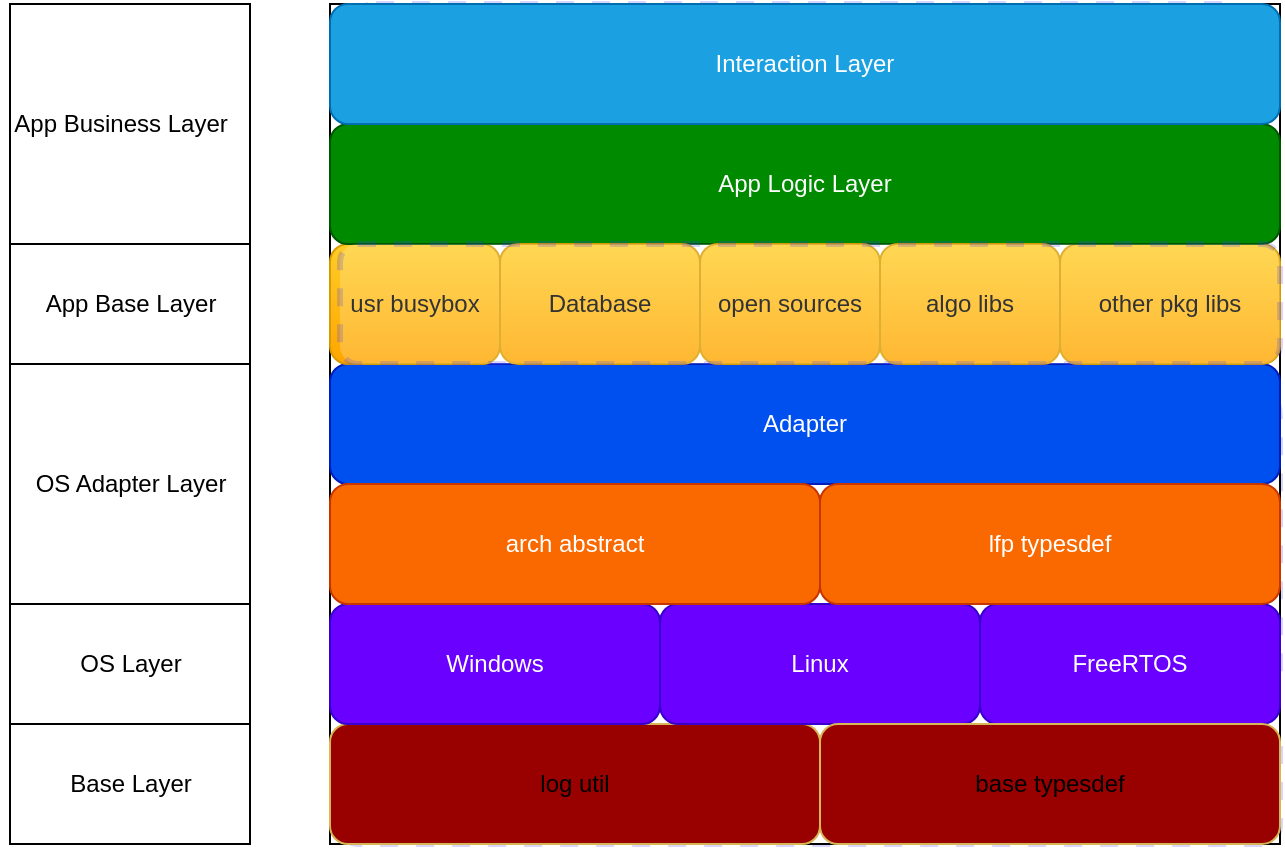 <mxfile>
    <diagram id="prtHgNgQTEPvFCAcTncT" name="lfp分层架构模型">
        <mxGraphModel dx="690" dy="567" grid="1" gridSize="10" guides="1" tooltips="1" connect="1" arrows="1" fold="1" page="1" pageScale="1" pageWidth="827" pageHeight="1169" math="0" shadow="0">
            <root>
                <mxCell id="0"/>
                <mxCell id="1" parent="0"/>
                <mxCell id="9" value="" style="rounded=0;whiteSpace=wrap;html=1;" vertex="1" parent="1">
                    <mxGeometry x="15" y="420" width="120" height="60" as="geometry"/>
                </mxCell>
                <mxCell id="8" value="" style="rounded=0;whiteSpace=wrap;html=1;" vertex="1" parent="1">
                    <mxGeometry x="15" y="360" width="120" height="60" as="geometry"/>
                </mxCell>
                <mxCell id="7" value="" style="rounded=0;whiteSpace=wrap;html=1;" vertex="1" parent="1">
                    <mxGeometry x="15" y="240" width="120" height="120" as="geometry"/>
                </mxCell>
                <mxCell id="6" value="" style="rounded=0;whiteSpace=wrap;html=1;" vertex="1" parent="1">
                    <mxGeometry x="15" y="180" width="120" height="60" as="geometry"/>
                </mxCell>
                <mxCell id="4" value="" style="rounded=0;whiteSpace=wrap;html=1;" vertex="1" parent="1">
                    <mxGeometry x="15" y="60" width="120" height="120" as="geometry"/>
                </mxCell>
                <mxCell id="3" value="" style="rounded=1;whiteSpace=wrap;html=1;fillColor=#FFFFFF;gradientColor=none;strokeColor=#3333FF;glass=0;shadow=0;dashed=1;strokeWidth=3;opacity=20;sketch=0;" parent="1" vertex="1">
                    <mxGeometry x="180" y="420" width="470" height="60" as="geometry"/>
                </mxCell>
                <mxCell id="oXCx3Dy2HLtcAyEhfrtt-32" value="" style="rounded=1;whiteSpace=wrap;html=1;glass=0;strokeColor=#3333FF;fillColor=#FFFFFF;shadow=0;dashed=1;strokeWidth=3;opacity=20;sketch=0;" parent="1" vertex="1">
                    <mxGeometry x="180" y="60" width="460" height="120" as="geometry"/>
                </mxCell>
                <mxCell id="MDLoCWVaZmRfnwVIIUqQ-4" value="" style="rounded=1;whiteSpace=wrap;html=1;glass=0;strokeColor=#3333FF;fillColor=#FFFFFF;shadow=0;dashed=1;strokeWidth=3;opacity=20;sketch=0;" parent="1" vertex="1">
                    <mxGeometry x="180" y="240" width="470" height="180" as="geometry"/>
                </mxCell>
                <mxCell id="oXCx3Dy2HLtcAyEhfrtt-2" value="" style="rounded=0;whiteSpace=wrap;html=1;" parent="1" vertex="1">
                    <mxGeometry x="175" y="60" width="475" height="420" as="geometry"/>
                </mxCell>
                <mxCell id="oXCx3Dy2HLtcAyEhfrtt-4" value="" style="endArrow=none;dashed=1;html=1;strokeWidth=2;" parent="1" edge="1">
                    <mxGeometry width="50" height="50" relative="1" as="geometry">
                        <mxPoint x="535" y="310" as="sourcePoint"/>
                        <mxPoint x="535" y="310" as="targetPoint"/>
                    </mxGeometry>
                </mxCell>
                <mxCell id="oXCx3Dy2HLtcAyEhfrtt-6" value="log util" style="rounded=1;whiteSpace=wrap;html=1;glass=0;fillColor=#990000;strokeColor=#d6b656;" parent="1" vertex="1">
                    <mxGeometry x="175" y="420" width="245" height="60" as="geometry"/>
                </mxCell>
                <mxCell id="oXCx3Dy2HLtcAyEhfrtt-13" value="Base Layer" style="text;html=1;align=center;verticalAlign=middle;resizable=0;points=[];autosize=1;" parent="1" vertex="1">
                    <mxGeometry x="35" y="440" width="80" height="20" as="geometry"/>
                </mxCell>
                <mxCell id="oXCx3Dy2HLtcAyEhfrtt-20" value="Windows" style="rounded=1;whiteSpace=wrap;html=1;glass=0;fillColor=#6a00ff;strokeColor=#3700CC;fontColor=#ffffff;" parent="1" vertex="1">
                    <mxGeometry x="175" y="360" width="165" height="60" as="geometry"/>
                </mxCell>
                <mxCell id="oXCx3Dy2HLtcAyEhfrtt-21" value="Linux" style="rounded=1;whiteSpace=wrap;html=1;glass=0;fillColor=#6a00ff;strokeColor=#3700CC;fontColor=#ffffff;" parent="1" vertex="1">
                    <mxGeometry x="340" y="360" width="160" height="60" as="geometry"/>
                </mxCell>
                <mxCell id="oXCx3Dy2HLtcAyEhfrtt-22" value="FreeRTOS" style="rounded=1;whiteSpace=wrap;html=1;glass=0;fillColor=#6a00ff;strokeColor=#3700CC;fontColor=#ffffff;" parent="1" vertex="1">
                    <mxGeometry x="500" y="360" width="150" height="60" as="geometry"/>
                </mxCell>
                <mxCell id="oXCx3Dy2HLtcAyEhfrtt-23" value="Adapter" style="rounded=1;whiteSpace=wrap;html=1;glass=0;fillColor=#0050ef;strokeColor=#001DBC;fontColor=#ffffff;" parent="1" vertex="1">
                    <mxGeometry x="175" y="240" width="475" height="60" as="geometry"/>
                </mxCell>
                <mxCell id="oXCx3Dy2HLtcAyEhfrtt-24" value="OS Layer" style="text;html=1;align=center;verticalAlign=middle;resizable=0;points=[];autosize=1;" parent="1" vertex="1">
                    <mxGeometry x="40" y="380" width="70" height="20" as="geometry"/>
                </mxCell>
                <mxCell id="oXCx3Dy2HLtcAyEhfrtt-25" value="OS Adapter Layer" style="text;html=1;align=center;verticalAlign=middle;resizable=0;points=[];autosize=1;" parent="1" vertex="1">
                    <mxGeometry x="20" y="290" width="110" height="20" as="geometry"/>
                </mxCell>
                <mxCell id="oXCx3Dy2HLtcAyEhfrtt-27" value="usr busybox" style="rounded=1;whiteSpace=wrap;html=1;glass=0;strokeColor=#d79b00;fillColor=#ffcd28;gradientColor=#ffa500;" parent="1" vertex="1">
                    <mxGeometry x="175" y="180" width="85" height="60" as="geometry"/>
                </mxCell>
                <mxCell id="oXCx3Dy2HLtcAyEhfrtt-28" value="other pkg libs" style="rounded=1;whiteSpace=wrap;html=1;glass=0;strokeColor=#d79b00;fillColor=#ffcd28;gradientColor=#ffa500;" parent="1" vertex="1">
                    <mxGeometry x="540" y="180" width="110" height="60" as="geometry"/>
                </mxCell>
                <mxCell id="oXCx3Dy2HLtcAyEhfrtt-30" value="App Logic Layer" style="rounded=1;whiteSpace=wrap;html=1;glass=0;strokeColor=#005700;fillColor=#008a00;fontColor=#ffffff;" parent="1" vertex="1">
                    <mxGeometry x="175" y="120" width="475" height="60" as="geometry"/>
                </mxCell>
                <mxCell id="oXCx3Dy2HLtcAyEhfrtt-31" value="Interaction&amp;nbsp;Layer" style="rounded=1;whiteSpace=wrap;html=1;glass=0;strokeColor=#006EAF;fillColor=#1ba1e2;fontColor=#ffffff;" parent="1" vertex="1">
                    <mxGeometry x="175" y="60" width="475" height="60" as="geometry"/>
                </mxCell>
                <mxCell id="oXCx3Dy2HLtcAyEhfrtt-33" value="App Base Layer" style="text;html=1;align=center;verticalAlign=middle;resizable=0;points=[];autosize=1;" parent="1" vertex="1">
                    <mxGeometry x="25" y="200" width="100" height="20" as="geometry"/>
                </mxCell>
                <mxCell id="oXCx3Dy2HLtcAyEhfrtt-35" value="App Business Layer" style="text;html=1;align=center;verticalAlign=middle;resizable=0;points=[];autosize=1;" parent="1" vertex="1">
                    <mxGeometry x="10" y="110" width="120" height="20" as="geometry"/>
                </mxCell>
                <mxCell id="O30ww7SbqkdMv2v3e8cS-4" value="lfp typesdef" style="rounded=1;whiteSpace=wrap;html=1;strokeColor=#C73500;fillColor=#fa6800;glass=0;fontColor=#ffffff;" parent="1" vertex="1">
                    <mxGeometry x="420" y="300" width="230" height="60" as="geometry"/>
                </mxCell>
                <mxCell id="O30ww7SbqkdMv2v3e8cS-7" value="" style="group;opacity=0;strokeColor=#6F0000;strokeWidth=1;rounded=1;fillColor=#a20025;fontColor=#ffffff;" parent="1" vertex="1" connectable="0">
                    <mxGeometry x="420" y="420" width="230" height="60" as="geometry"/>
                </mxCell>
                <mxCell id="oXCx3Dy2HLtcAyEhfrtt-7" value="base typesdef" style="rounded=1;whiteSpace=wrap;html=1;glass=0;fillColor=#990000;strokeColor=#d6b656;" parent="O30ww7SbqkdMv2v3e8cS-7" vertex="1">
                    <mxGeometry width="230" height="60" as="geometry"/>
                </mxCell>
                <mxCell id="O30ww7SbqkdMv2v3e8cS-8" value="arch abstract" style="rounded=1;whiteSpace=wrap;html=1;strokeColor=#C73500;strokeWidth=1;fillColor=#fa6800;fontColor=#ffffff;" parent="1" vertex="1">
                    <mxGeometry x="175" y="300" width="245" height="60" as="geometry"/>
                </mxCell>
                <mxCell id="Ziik2LFpcV_a2uRq2Qbe-1" value="&lt;span&gt;Database&lt;/span&gt;" style="rounded=1;whiteSpace=wrap;html=1;glass=0;strokeColor=#d79b00;fillColor=#ffcd28;gradientColor=#ffa500;" parent="1" vertex="1">
                    <mxGeometry x="260" y="180" width="100" height="60" as="geometry"/>
                </mxCell>
                <mxCell id="Ziik2LFpcV_a2uRq2Qbe-2" value="open sources" style="rounded=1;whiteSpace=wrap;html=1;glass=0;strokeColor=#d79b00;fillColor=#ffcd28;gradientColor=#ffa500;" parent="1" vertex="1">
                    <mxGeometry x="360" y="180" width="90" height="60" as="geometry"/>
                </mxCell>
                <mxCell id="MDLoCWVaZmRfnwVIIUqQ-1" value="&lt;span&gt;algo libs&lt;/span&gt;" style="rounded=1;whiteSpace=wrap;html=1;glass=0;strokeColor=#d79b00;fillColor=#ffcd28;gradientColor=#ffa500;" parent="1" vertex="1">
                    <mxGeometry x="450" y="180" width="90" height="60" as="geometry"/>
                </mxCell>
                <mxCell id="MDLoCWVaZmRfnwVIIUqQ-2" value="" style="rounded=1;whiteSpace=wrap;html=1;glass=0;strokeColor=#3333FF;fillColor=#FFFFFF;shadow=0;dashed=1;strokeWidth=3;opacity=20;sketch=0;" parent="1" vertex="1">
                    <mxGeometry x="180" y="180" width="470" height="60" as="geometry"/>
                </mxCell>
            </root>
        </mxGraphModel>
    </diagram>
</mxfile>